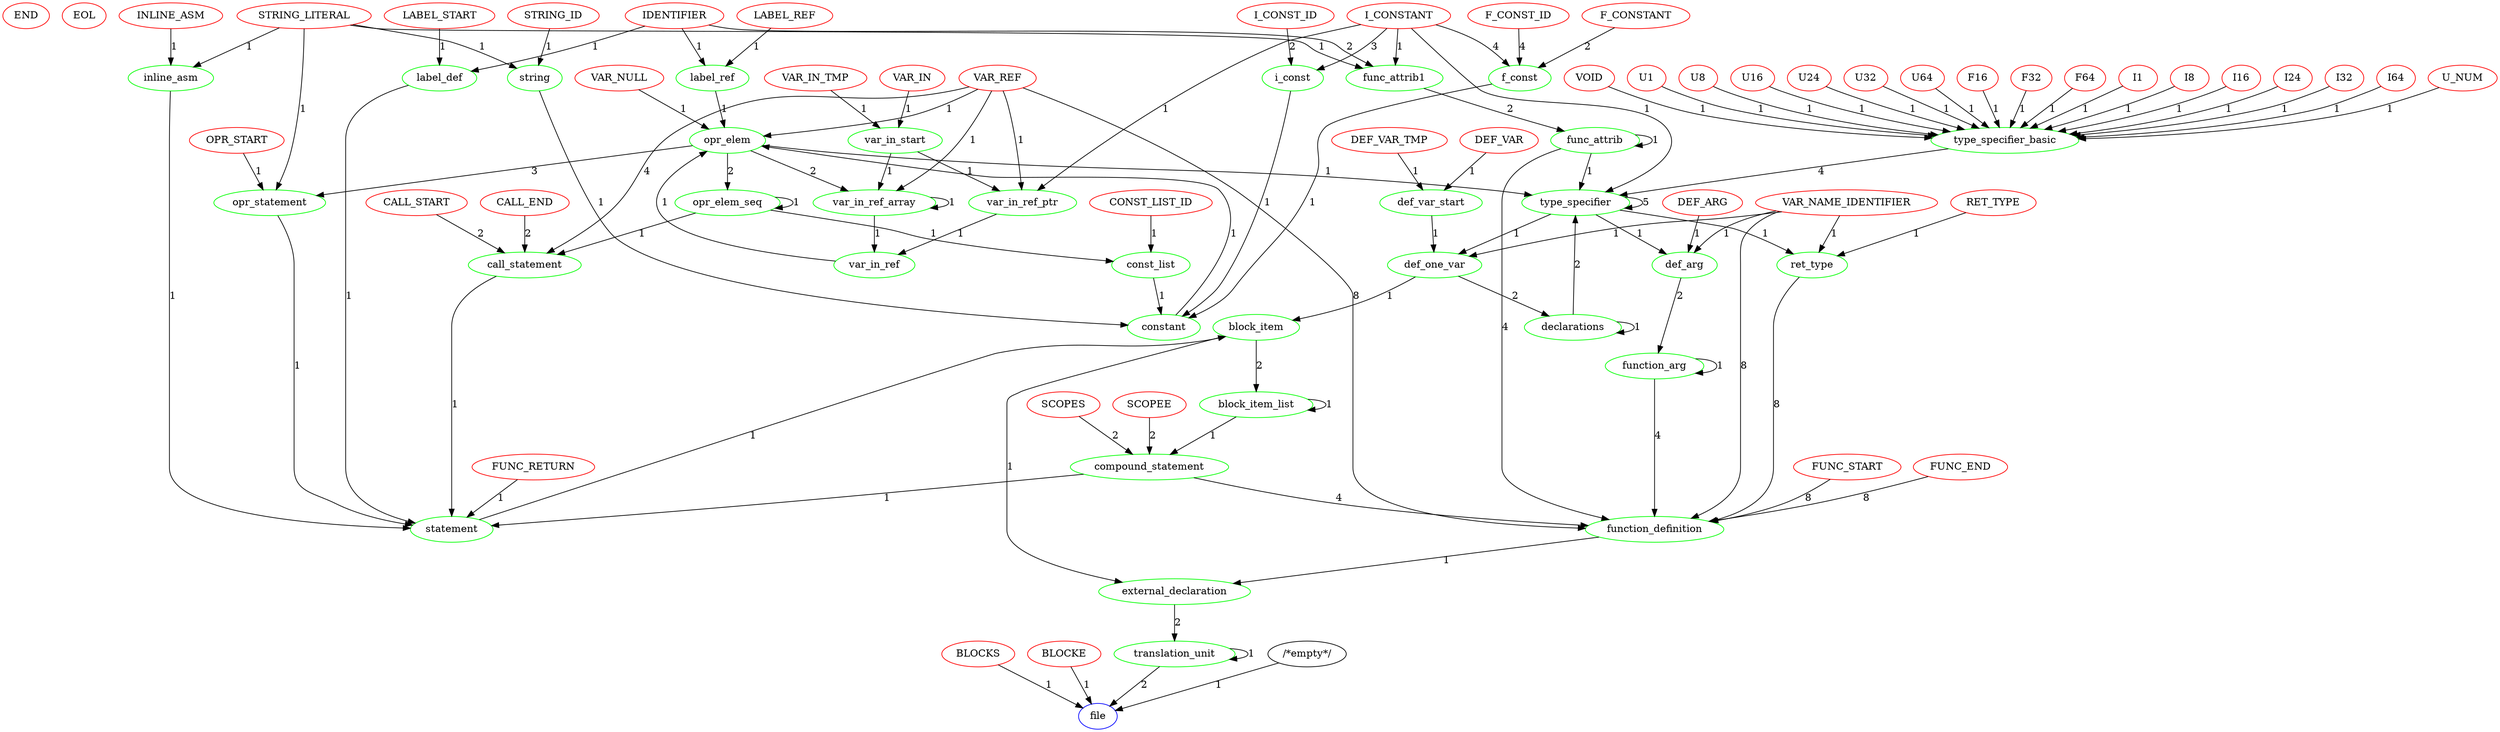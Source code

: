 digraph g1{
"END"[color=Red]
"EOL"[color=Red]
"BLOCKS"[color=Red]
"BLOCKE"[color=Red]
"SCOPES"[color=Red]
"SCOPEE"[color=Red]
"DEF_VAR"[color=Red]
"DEF_VAR_TMP"[color=Red]
"VAR_IN"[color=Red]
"VAR_IN_TMP"[color=Red]
"DEF_ARG"[color=Red]
"VOID"[color=Red]
"U1"[color=Red]
"U8"[color=Red]
"U16"[color=Red]
"U24"[color=Red]
"U32"[color=Red]
"U64"[color=Red]
"F16"[color=Red]
"F32"[color=Red]
"F64"[color=Red]
"I1"[color=Red]
"I8"[color=Red]
"I16"[color=Red]
"I24"[color=Red]
"I32"[color=Red]
"I64"[color=Red]
"U_NUM"[color=Red]
"LABEL_START"[color=Red]
"LABEL_REF"[color=Red]
"VAR_REF"[color=Red]
"VAR_NULL"[color=Red]
"FUNC_START"[color=Red]
"FUNC_END"[color=Red]
"FUNC_RETURN"[color=Red]
"CALL_START"[color=Red]
"CALL_END"[color=Red]
"RET_TYPE"[color=Red]
"IDENTIFIER"[color=Red]
"VAR_NAME_IDENTIFIER"[color=Red]
"I_CONST_ID"[color=Red]
"F_CONST_ID"[color=Red]
"STRING_ID"[color=Red]
"CONST_LIST_ID"[color=Red]
"I_CONSTANT"[color=Red]
"F_CONSTANT"[color=Red]
"STRING_LITERAL"[color=Red]
"OPR_START"[color=Red]
"INLINE_ASM"[color=Red]
"file"[color=Blue]
"translation_unit"[color=Green]
"external_declaration"[color=Green]
"function_definition"[color=Green]
"func_attrib"[color=Green]
"func_attrib1"[color=Green]
"declarations"[color=Green]
"function_arg"[color=Green]
"ret_type"[color=Green]
"def_arg"[color=Green]
"def_one_var"[color=Green]
"def_var_start"[color=Green]
"type_specifier"[color=Green]
"type_specifier_basic"[color=Green]
"compound_statement"[color=Green]
"block_item_list"[color=Green]
"block_item"[color=Green]
"statement"[color=Green]
"opr_statement"[color=Green]
"opr_elem"[color=Green]
"constant"[color=Green]
"i_const"[color=Green]
"f_const"[color=Green]
"string"[color=Green]
"var_in_ref"[color=Green]
"var_in_ref_ptr"[color=Green]
"var_in_ref_array"[color=Green]
"const_list"[color=Green]
"var_in_start"[color=Green]
"call_statement"[color=Green]
"opr_elem_seq"[color=Green]
"label_def"[color=Green]
"label_ref"[color=Green]
"inline_asm"[color=Green]
"/*empty*/"->"file"[label=1]
"BLOCKE"->"file"[label=1]
"BLOCKS"->"file"[label=1]
"CALL_END"->"call_statement"[label=2]
"CALL_START"->"call_statement"[label=2]
"CONST_LIST_ID"->"const_list"[label=1]
"DEF_ARG"->"def_arg"[label=1]
"DEF_VAR"->"def_var_start"[label=1]
"DEF_VAR_TMP"->"def_var_start"[label=1]
"F16"->"type_specifier_basic"[label=1]
"F32"->"type_specifier_basic"[label=1]
"F64"->"type_specifier_basic"[label=1]
"FUNC_END"->"function_definition"[label=8]
"FUNC_RETURN"->"statement"[label=1]
"FUNC_START"->"function_definition"[label=8]
"F_CONSTANT"->"f_const"[label=2]
"F_CONST_ID"->"f_const"[label=4]
"I1"->"type_specifier_basic"[label=1]
"I16"->"type_specifier_basic"[label=1]
"I24"->"type_specifier_basic"[label=1]
"I32"->"type_specifier_basic"[label=1]
"I64"->"type_specifier_basic"[label=1]
"I8"->"type_specifier_basic"[label=1]
"IDENTIFIER"->"func_attrib1"[label=2]
"IDENTIFIER"->"label_def"[label=1]
"IDENTIFIER"->"label_ref"[label=1]
"INLINE_ASM"->"inline_asm"[label=1]
"I_CONSTANT"->"f_const"[label=4]
"I_CONSTANT"->"func_attrib1"[label=1]
"I_CONSTANT"->"i_const"[label=3]
"I_CONSTANT"->"type_specifier"[label=1]
"I_CONSTANT"->"var_in_ref_ptr"[label=1]
"I_CONST_ID"->"i_const"[label=2]
"LABEL_REF"->"label_ref"[label=1]
"LABEL_START"->"label_def"[label=1]
"OPR_START"->"opr_statement"[label=1]
"RET_TYPE"->"ret_type"[label=1]
"SCOPEE"->"compound_statement"[label=2]
"SCOPES"->"compound_statement"[label=2]
"STRING_ID"->"string"[label=1]
"STRING_LITERAL"->"func_attrib1"[label=1]
"STRING_LITERAL"->"inline_asm"[label=1]
"STRING_LITERAL"->"opr_statement"[label=1]
"STRING_LITERAL"->"string"[label=1]
"U1"->"type_specifier_basic"[label=1]
"U16"->"type_specifier_basic"[label=1]
"U24"->"type_specifier_basic"[label=1]
"U32"->"type_specifier_basic"[label=1]
"U64"->"type_specifier_basic"[label=1]
"U8"->"type_specifier_basic"[label=1]
"U_NUM"->"type_specifier_basic"[label=1]
"VAR_IN"->"var_in_start"[label=1]
"VAR_IN_TMP"->"var_in_start"[label=1]
"VAR_NAME_IDENTIFIER"->"def_arg"[label=1]
"VAR_NAME_IDENTIFIER"->"def_one_var"[label=1]
"VAR_NAME_IDENTIFIER"->"function_definition"[label=8]
"VAR_NAME_IDENTIFIER"->"ret_type"[label=1]
"VAR_NULL"->"opr_elem"[label=1]
"VAR_REF"->"call_statement"[label=4]
"VAR_REF"->"function_definition"[label=8]
"VAR_REF"->"opr_elem"[label=1]
"VAR_REF"->"var_in_ref_array"[label=1]
"VAR_REF"->"var_in_ref_ptr"[label=1]
"VOID"->"type_specifier_basic"[label=1]
"block_item"->"block_item_list"[label=2]
"block_item"->"external_declaration"[label=1]
"block_item_list"->"block_item_list"[label=1]
"block_item_list"->"compound_statement"[label=1]
"call_statement"->"statement"[label=1]
"compound_statement"->"function_definition"[label=4]
"compound_statement"->"statement"[label=1]
"const_list"->"constant"[label=1]
"constant"->"opr_elem"[label=1]
"declarations"->"declarations"[label=1]
"declarations"->"type_specifier"[label=2]
"def_arg"->"function_arg"[label=2]
"def_one_var"->"block_item"[label=1]
"def_one_var"->"declarations"[label=2]
"def_var_start"->"def_one_var"[label=1]
"external_declaration"->"translation_unit"[label=2]
"f_const"->"constant"[label=1]
"func_attrib"->"func_attrib"[label=1]
"func_attrib"->"function_definition"[label=4]
"func_attrib"->"type_specifier"[label=1]
"func_attrib1"->"func_attrib"[label=2]
"function_arg"->"function_arg"[label=1]
"function_arg"->"function_definition"[label=4]
"function_definition"->"external_declaration"[label=1]
"i_const"->"constant"[label=1]
"inline_asm"->"statement"[label=1]
"label_def"->"statement"[label=1]
"label_ref"->"opr_elem"[label=1]
"opr_elem"->"opr_elem_seq"[label=2]
"opr_elem"->"opr_statement"[label=3]
"opr_elem"->"type_specifier"[label=1]
"opr_elem"->"var_in_ref_array"[label=2]
"opr_elem_seq"->"call_statement"[label=1]
"opr_elem_seq"->"const_list"[label=1]
"opr_elem_seq"->"opr_elem_seq"[label=1]
"opr_statement"->"statement"[label=1]
"ret_type"->"function_definition"[label=8]
"statement"->"block_item"[label=1]
"string"->"constant"[label=1]
"translation_unit"->"file"[label=2]
"translation_unit"->"translation_unit"[label=1]
"type_specifier"->"def_arg"[label=1]
"type_specifier"->"def_one_var"[label=1]
"type_specifier"->"ret_type"[label=1]
"type_specifier"->"type_specifier"[label=5]
"type_specifier_basic"->"type_specifier"[label=4]
"var_in_ref"->"opr_elem"[label=1]
"var_in_ref_array"->"var_in_ref"[label=1]
"var_in_ref_array"->"var_in_ref_array"[label=1]
"var_in_ref_ptr"->"var_in_ref"[label=1]
"var_in_start"->"var_in_ref_array"[label=1]
"var_in_start"->"var_in_ref_ptr"[label=1]
}
